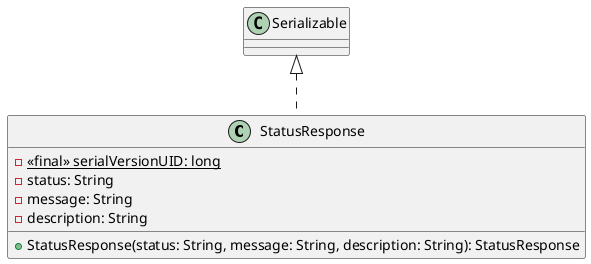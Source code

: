 @startuml StatusResponse
class StatusResponse {
 - {static}<<final>> serialVersionUID: long
 - status: String
 - message: String
 - description: String
 + StatusResponse(status: String, message: String, description: String): StatusResponse
}

Serializable <|.. StatusResponse
@enduml